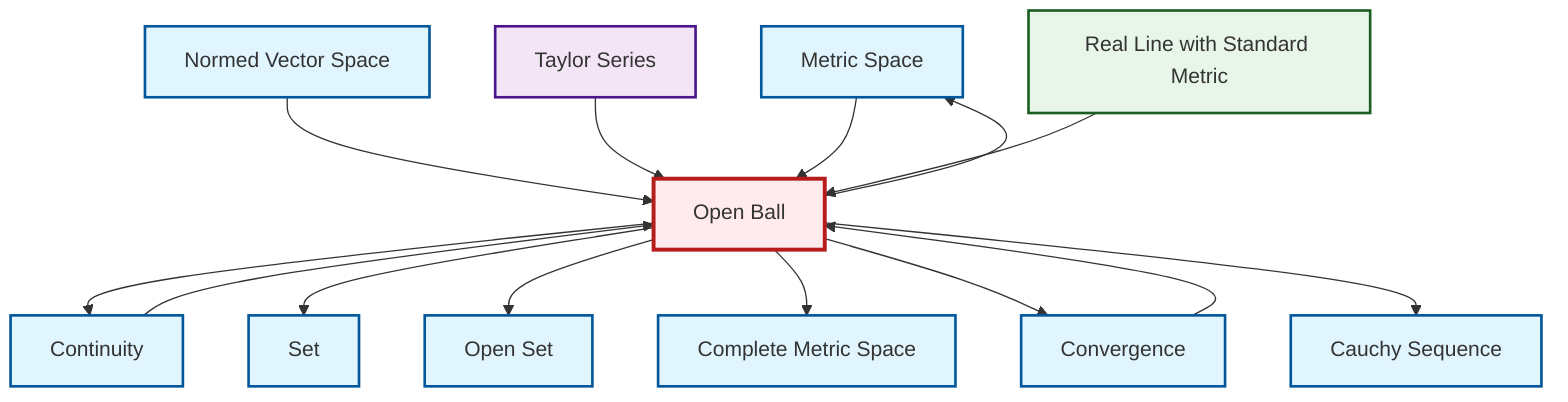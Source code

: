 graph TD
    classDef definition fill:#e1f5fe,stroke:#01579b,stroke-width:2px
    classDef theorem fill:#f3e5f5,stroke:#4a148c,stroke-width:2px
    classDef axiom fill:#fff3e0,stroke:#e65100,stroke-width:2px
    classDef example fill:#e8f5e9,stroke:#1b5e20,stroke-width:2px
    classDef current fill:#ffebee,stroke:#b71c1c,stroke-width:3px
    def-complete-metric-space["Complete Metric Space"]:::definition
    def-metric-space["Metric Space"]:::definition
    def-continuity["Continuity"]:::definition
    ex-real-line-metric["Real Line with Standard Metric"]:::example
    def-normed-vector-space["Normed Vector Space"]:::definition
    def-open-set["Open Set"]:::definition
    def-open-ball["Open Ball"]:::definition
    thm-taylor-series["Taylor Series"]:::theorem
    def-cauchy-sequence["Cauchy Sequence"]:::definition
    def-set["Set"]:::definition
    def-convergence["Convergence"]:::definition
    def-open-ball --> def-continuity
    def-open-ball --> def-set
    def-open-ball --> def-open-set
    def-normed-vector-space --> def-open-ball
    def-open-ball --> def-metric-space
    def-open-ball --> def-complete-metric-space
    thm-taylor-series --> def-open-ball
    def-metric-space --> def-open-ball
    def-open-ball --> def-convergence
    ex-real-line-metric --> def-open-ball
    def-open-ball --> def-cauchy-sequence
    def-continuity --> def-open-ball
    def-convergence --> def-open-ball
    class def-open-ball current
